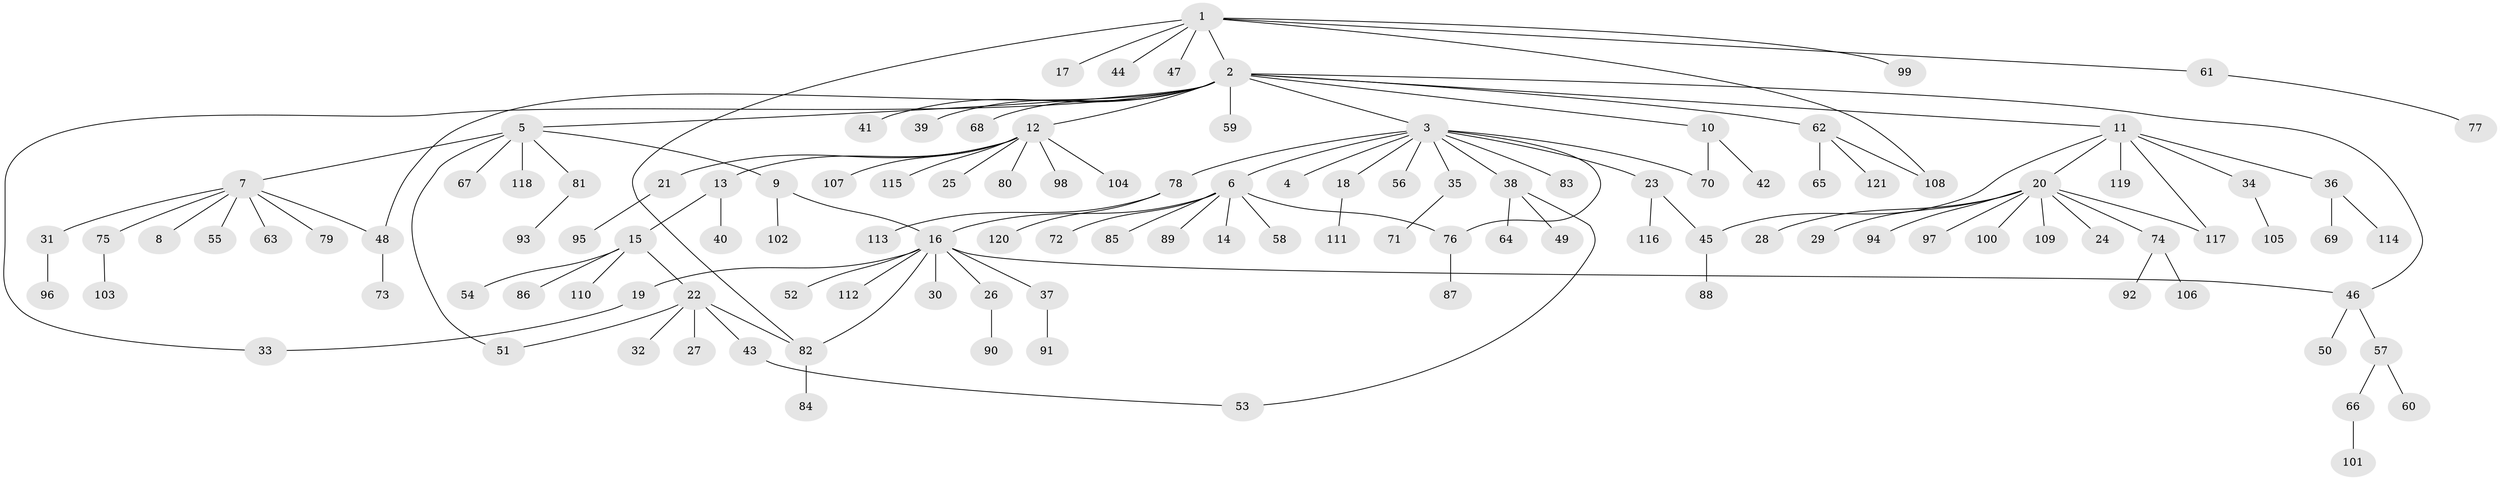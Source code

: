 // coarse degree distribution, {1: 0.9166666666666666, 20: 0.020833333333333332, 2: 0.041666666666666664, 26: 0.020833333333333332}
// Generated by graph-tools (version 1.1) at 2025/51/03/04/25 21:51:51]
// undirected, 121 vertices, 133 edges
graph export_dot {
graph [start="1"]
  node [color=gray90,style=filled];
  1;
  2;
  3;
  4;
  5;
  6;
  7;
  8;
  9;
  10;
  11;
  12;
  13;
  14;
  15;
  16;
  17;
  18;
  19;
  20;
  21;
  22;
  23;
  24;
  25;
  26;
  27;
  28;
  29;
  30;
  31;
  32;
  33;
  34;
  35;
  36;
  37;
  38;
  39;
  40;
  41;
  42;
  43;
  44;
  45;
  46;
  47;
  48;
  49;
  50;
  51;
  52;
  53;
  54;
  55;
  56;
  57;
  58;
  59;
  60;
  61;
  62;
  63;
  64;
  65;
  66;
  67;
  68;
  69;
  70;
  71;
  72;
  73;
  74;
  75;
  76;
  77;
  78;
  79;
  80;
  81;
  82;
  83;
  84;
  85;
  86;
  87;
  88;
  89;
  90;
  91;
  92;
  93;
  94;
  95;
  96;
  97;
  98;
  99;
  100;
  101;
  102;
  103;
  104;
  105;
  106;
  107;
  108;
  109;
  110;
  111;
  112;
  113;
  114;
  115;
  116;
  117;
  118;
  119;
  120;
  121;
  1 -- 2;
  1 -- 17;
  1 -- 44;
  1 -- 47;
  1 -- 61;
  1 -- 82;
  1 -- 99;
  1 -- 108;
  2 -- 3;
  2 -- 5;
  2 -- 10;
  2 -- 11;
  2 -- 12;
  2 -- 33;
  2 -- 39;
  2 -- 41;
  2 -- 46;
  2 -- 48;
  2 -- 59;
  2 -- 62;
  2 -- 68;
  3 -- 4;
  3 -- 6;
  3 -- 18;
  3 -- 23;
  3 -- 35;
  3 -- 38;
  3 -- 56;
  3 -- 70;
  3 -- 76;
  3 -- 78;
  3 -- 83;
  5 -- 7;
  5 -- 9;
  5 -- 51;
  5 -- 67;
  5 -- 81;
  5 -- 118;
  6 -- 14;
  6 -- 16;
  6 -- 58;
  6 -- 72;
  6 -- 76;
  6 -- 85;
  6 -- 89;
  7 -- 8;
  7 -- 31;
  7 -- 48;
  7 -- 55;
  7 -- 63;
  7 -- 75;
  7 -- 79;
  9 -- 16;
  9 -- 102;
  10 -- 42;
  10 -- 70;
  11 -- 20;
  11 -- 34;
  11 -- 36;
  11 -- 45;
  11 -- 117;
  11 -- 119;
  12 -- 13;
  12 -- 21;
  12 -- 25;
  12 -- 80;
  12 -- 98;
  12 -- 104;
  12 -- 107;
  12 -- 115;
  13 -- 15;
  13 -- 40;
  15 -- 22;
  15 -- 54;
  15 -- 86;
  15 -- 110;
  16 -- 19;
  16 -- 26;
  16 -- 30;
  16 -- 37;
  16 -- 46;
  16 -- 52;
  16 -- 82;
  16 -- 112;
  18 -- 111;
  19 -- 33;
  20 -- 24;
  20 -- 28;
  20 -- 29;
  20 -- 74;
  20 -- 94;
  20 -- 97;
  20 -- 100;
  20 -- 109;
  20 -- 117;
  21 -- 95;
  22 -- 27;
  22 -- 32;
  22 -- 43;
  22 -- 51;
  22 -- 82;
  23 -- 45;
  23 -- 116;
  26 -- 90;
  31 -- 96;
  34 -- 105;
  35 -- 71;
  36 -- 69;
  36 -- 114;
  37 -- 91;
  38 -- 49;
  38 -- 53;
  38 -- 64;
  43 -- 53;
  45 -- 88;
  46 -- 50;
  46 -- 57;
  48 -- 73;
  57 -- 60;
  57 -- 66;
  61 -- 77;
  62 -- 65;
  62 -- 108;
  62 -- 121;
  66 -- 101;
  74 -- 92;
  74 -- 106;
  75 -- 103;
  76 -- 87;
  78 -- 113;
  78 -- 120;
  81 -- 93;
  82 -- 84;
}
